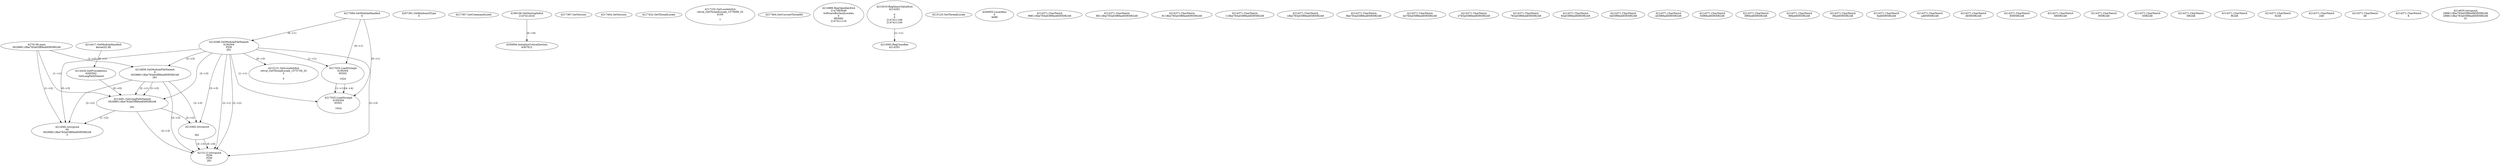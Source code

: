 // Global SCDG with merge call
digraph {
	0 [label="4270136.main
002988118be783a03f89a485f05f6248"]
	1 [label="4217684.GetModuleHandleA
0"]
	2 [label="4207361.GetKeyboardType
0"]
	3 [label="4217367.GetCommandLineA
"]
	4 [label="4199106.GetStartupInfoA
2147412416"]
	5 [label="4217387.GetVersion
"]
	6 [label="4217404.GetVersion
"]
	7 [label="4217432.GetThreadLocale
"]
	8 [label="4217102.GetLocaleInfoA
retval_GetThreadLocale_1575699_32
4100

7"]
	9 [label="4217464.GetCurrentThreadId
"]
	10 [label="4214286.GetModuleFileNameA
4194304
PZM
261"]
	1 -> 10 [label="(0-->1)"]
	11 [label="4214856.GetModuleFileNameA
0
002988118be783a03f89a485f05f6248
261"]
	0 -> 11 [label="(1-->2)"]
	10 -> 11 [label="(3-->3)"]
	12 [label="4214886.RegOpenKeyExA
2147483649
Software\Borland\Locales
0
983065
2147411116"]
	13 [label="4214417.GetModuleHandleA
kernel32.dll"]
	14 [label="4214434.GetProcAddress
6295592
GetLongPathNameA"]
	13 -> 14 [label="(0-->1)"]
	15 [label="4214461.GetLongPathNameA
002988118be783a03f89a485f05f6248

261"]
	0 -> 15 [label="(1-->1)"]
	11 -> 15 [label="(2-->1)"]
	10 -> 15 [label="(3-->3)"]
	11 -> 15 [label="(3-->3)"]
	14 -> 15 [label="(0-->0)"]
	16 [label="4214482.lstrcpynA


261"]
	10 -> 16 [label="(3-->3)"]
	11 -> 16 [label="(3-->3)"]
	15 -> 16 [label="(3-->3)"]
	17 [label="4215019.RegQueryValueExA
4214291

0
0
2147411106
2147411100"]
	18 [label="4215083.RegCloseKey
4214291"]
	17 -> 18 [label="(1-->1)"]
	19 [label="4215112.lstrcpynA
PZM
PZM
261"]
	10 -> 19 [label="(2-->1)"]
	10 -> 19 [label="(2-->2)"]
	10 -> 19 [label="(3-->3)"]
	11 -> 19 [label="(3-->3)"]
	15 -> 19 [label="(3-->3)"]
	16 -> 19 [label="(3-->3)"]
	16 -> 19 [label="(0-->0)"]
	20 [label="4215125.GetThreadLocale
"]
	21 [label="4215131.GetLocaleInfoA
retval_GetThreadLocale_1575726_32
3

5"]
	10 -> 21 [label="(0-->2)"]
	22 [label="4217025.LoadStringA
4194304
65502

1024"]
	1 -> 22 [label="(0-->1)"]
	10 -> 22 [label="(1-->1)"]
	23 [label="4217025.LoadStringA
4194304
65501

1024"]
	1 -> 23 [label="(0-->1)"]
	10 -> 23 [label="(1-->1)"]
	22 -> 23 [label="(1-->1)"]
	22 -> 23 [label="(4-->4)"]
	24 [label="4200894.InitializeCriticalSection
4367812"]
	4 -> 24 [label="(0-->0)"]
	25 [label="4200955.LocalAlloc
0
4088"]
	26 [label="4214582.lstrcpynA
00
002988118be783a03f89a485f05f6248
3"]
	0 -> 26 [label="(1-->2)"]
	11 -> 26 [label="(2-->2)"]
	15 -> 26 [label="(1-->2)"]
	10 -> 26 [label="(0-->3)"]
	27 [label="4214371.CharNextA
988118be783a03f89a485f05f6248"]
	28 [label="4214371.CharNextA
88118be783a03f89a485f05f6248"]
	29 [label="4214371.CharNextA
8118be783a03f89a485f05f6248"]
	30 [label="4214371.CharNextA
118be783a03f89a485f05f6248"]
	31 [label="4214371.CharNextA
18be783a03f89a485f05f6248"]
	32 [label="4214371.CharNextA
8be783a03f89a485f05f6248"]
	33 [label="4214371.CharNextA
be783a03f89a485f05f6248"]
	34 [label="4214371.CharNextA
e783a03f89a485f05f6248"]
	35 [label="4214371.CharNextA
783a03f89a485f05f6248"]
	36 [label="4214371.CharNextA
83a03f89a485f05f6248"]
	37 [label="4214371.CharNextA
3a03f89a485f05f6248"]
	38 [label="4214371.CharNextA
a03f89a485f05f6248"]
	39 [label="4214371.CharNextA
03f89a485f05f6248"]
	40 [label="4214371.CharNextA
3f89a485f05f6248"]
	41 [label="4214371.CharNextA
f89a485f05f6248"]
	42 [label="4214371.CharNextA
89a485f05f6248"]
	43 [label="4214371.CharNextA
9a485f05f6248"]
	44 [label="4214371.CharNextA
a485f05f6248"]
	45 [label="4214371.CharNextA
485f05f6248"]
	46 [label="4214371.CharNextA
85f05f6248"]
	47 [label="4214371.CharNextA
5f05f6248"]
	48 [label="4214371.CharNextA
f05f6248"]
	49 [label="4214371.CharNextA
05f6248"]
	50 [label="4214371.CharNextA
5f6248"]
	51 [label="4214371.CharNextA
f6248"]
	52 [label="4214371.CharNextA
6248"]
	53 [label="4214371.CharNextA
248"]
	54 [label="4214371.CharNextA
48"]
	55 [label="4214371.CharNextA
8"]
	56 [label="4214635.lstrcpynA
2988118be783a03f89a485f05f6248
2988118be783a03f89a485f05f6248
31"]
}
